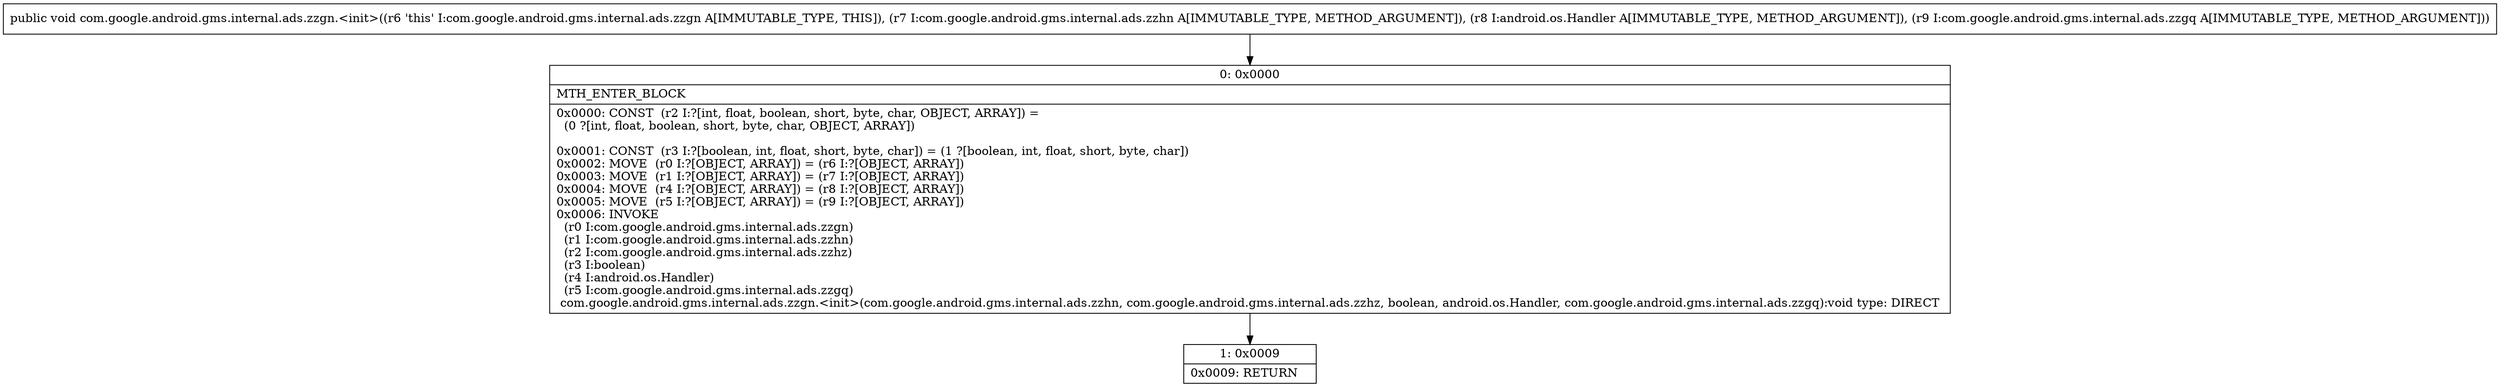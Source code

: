 digraph "CFG forcom.google.android.gms.internal.ads.zzgn.\<init\>(Lcom\/google\/android\/gms\/internal\/ads\/zzhn;Landroid\/os\/Handler;Lcom\/google\/android\/gms\/internal\/ads\/zzgq;)V" {
Node_0 [shape=record,label="{0\:\ 0x0000|MTH_ENTER_BLOCK\l|0x0000: CONST  (r2 I:?[int, float, boolean, short, byte, char, OBJECT, ARRAY]) = \l  (0 ?[int, float, boolean, short, byte, char, OBJECT, ARRAY])\l \l0x0001: CONST  (r3 I:?[boolean, int, float, short, byte, char]) = (1 ?[boolean, int, float, short, byte, char]) \l0x0002: MOVE  (r0 I:?[OBJECT, ARRAY]) = (r6 I:?[OBJECT, ARRAY]) \l0x0003: MOVE  (r1 I:?[OBJECT, ARRAY]) = (r7 I:?[OBJECT, ARRAY]) \l0x0004: MOVE  (r4 I:?[OBJECT, ARRAY]) = (r8 I:?[OBJECT, ARRAY]) \l0x0005: MOVE  (r5 I:?[OBJECT, ARRAY]) = (r9 I:?[OBJECT, ARRAY]) \l0x0006: INVOKE  \l  (r0 I:com.google.android.gms.internal.ads.zzgn)\l  (r1 I:com.google.android.gms.internal.ads.zzhn)\l  (r2 I:com.google.android.gms.internal.ads.zzhz)\l  (r3 I:boolean)\l  (r4 I:android.os.Handler)\l  (r5 I:com.google.android.gms.internal.ads.zzgq)\l com.google.android.gms.internal.ads.zzgn.\<init\>(com.google.android.gms.internal.ads.zzhn, com.google.android.gms.internal.ads.zzhz, boolean, android.os.Handler, com.google.android.gms.internal.ads.zzgq):void type: DIRECT \l}"];
Node_1 [shape=record,label="{1\:\ 0x0009|0x0009: RETURN   \l}"];
MethodNode[shape=record,label="{public void com.google.android.gms.internal.ads.zzgn.\<init\>((r6 'this' I:com.google.android.gms.internal.ads.zzgn A[IMMUTABLE_TYPE, THIS]), (r7 I:com.google.android.gms.internal.ads.zzhn A[IMMUTABLE_TYPE, METHOD_ARGUMENT]), (r8 I:android.os.Handler A[IMMUTABLE_TYPE, METHOD_ARGUMENT]), (r9 I:com.google.android.gms.internal.ads.zzgq A[IMMUTABLE_TYPE, METHOD_ARGUMENT])) }"];
MethodNode -> Node_0;
Node_0 -> Node_1;
}

